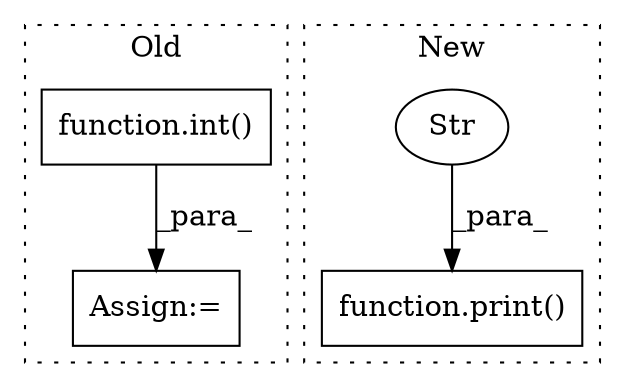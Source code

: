 digraph G {
subgraph cluster0 {
1 [label="function.int()" a="75" s="10015,10046" l="4,1" shape="box"];
4 [label="Assign:=" a="68" s="10092" l="3" shape="box"];
label = "Old";
style="dotted";
}
subgraph cluster1 {
2 [label="function.print()" a="75" s="6334,6356" l="6,1" shape="box"];
3 [label="Str" a="66" s="6340" l="16" shape="ellipse"];
label = "New";
style="dotted";
}
1 -> 4 [label="_para_"];
3 -> 2 [label="_para_"];
}